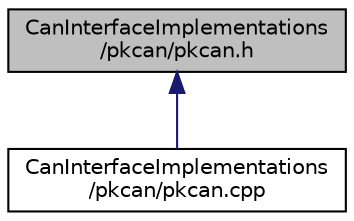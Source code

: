digraph "CanInterfaceImplementations/pkcan/pkcan.h"
{
 // LATEX_PDF_SIZE
  edge [fontname="Helvetica",fontsize="10",labelfontname="Helvetica",labelfontsize="10"];
  node [fontname="Helvetica",fontsize="10",shape=record];
  Node1 [label="CanInterfaceImplementations\l/pkcan/pkcan.h",height=0.2,width=0.4,color="black", fillcolor="grey75", style="filled", fontcolor="black",tooltip=" "];
  Node1 -> Node2 [dir="back",color="midnightblue",fontsize="10",style="solid"];
  Node2 [label="CanInterfaceImplementations\l/pkcan/pkcan.cpp",height=0.2,width=0.4,color="black", fillcolor="white", style="filled",URL="$pkcan_8cpp.html",tooltip=" "];
}
